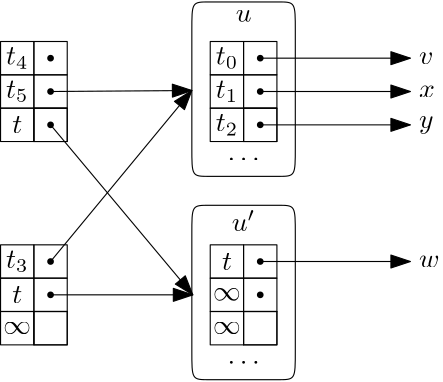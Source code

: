 <?xml version="1.0"?>
<!DOCTYPE ipe SYSTEM "ipe.dtd">
<ipe version="70005" creator="Ipe 7.1.1">
<info created="D:20140206094645" modified="D:20140206094645"/>
<ipestyle name="ipe6">
<symbol name="mark/circle(sx)" transformations="translations">
<path fill="sym-stroke">
0.6 0 0 0.6 0 0 e
0.4 0 0 0.4 0 0 e
</path>
</symbol>
<symbol name="mark/disk(sx)" transformations="translations">
<path fill="sym-stroke">
0.6 0 0 0.6 0 0 e
</path>
</symbol>
<symbol name="mark/fdisk(sfx)" transformations="translations">
<group>
<path fill="sym-fill">
0.5 0 0 0.5 0 0 e
</path>
<path fill="sym-stroke" fillrule="eofill">
0.6 0 0 0.6 0 0 e
0.4 0 0 0.4 0 0 e
</path>
</group>
</symbol>
<symbol name="mark/box(sx)" transformations="translations">
<path fill="sym-stroke" fillrule="eofill">
-0.6 -0.6 m
0.6 -0.6 l
0.6 0.6 l
-0.6 0.6 l
h
-0.4 -0.4 m
0.4 -0.4 l
0.4 0.4 l
-0.4 0.4 l
h
</path>
</symbol>
<symbol name="mark/square(sx)" transformations="translations">
<path fill="sym-stroke">
-0.6 -0.6 m
0.6 -0.6 l
0.6 0.6 l
-0.6 0.6 l
h
</path>
</symbol>
<symbol name="mark/fsquare(sfx)" transformations="translations">
<group>
<path fill="sym-fill">
-0.5 -0.5 m
0.5 -0.5 l
0.5 0.5 l
-0.5 0.5 l
h
</path>
<path fill="sym-stroke" fillrule="eofill">
-0.6 -0.6 m
0.6 -0.6 l
0.6 0.6 l
-0.6 0.6 l
0 -0.4 m
0.4 -0.4 l
0.4 0.4 l
-0.4 0.4 l
h
</path>
</group>
</symbol>
<symbol name="mark/cross(sx)" transformations="translations">
<group>
<path fill="sym-stroke">
-0.43 -0.57 m
0.57 0.43 l
0.43 0.57 l
-0.57 -0.43 l
h
</path>
<path fill="sym-stroke">
-0.43 0.57 m
0.57 -0.43 l
0.43 -0.57 l
-0.57 0.43 l
h
</path>
</group>
</symbol>
<pen name="heavier" value="0.8"/>
<pen name="fat" value="1.2"/>
<pen name="ultrafat" value="2"/>
<symbolsize name="large" value="5"/>
<symbolsize name="small" value="2"/>
<symbolsize name="tiny" value="1.1"/>
<arrowsize name="large" value="10"/>
<arrowsize name="small" value="5"/>
<arrowsize name="tiny" value="3"/>
<color name="red" value="1 0 0"/>
<color name="green" value="0 1 0"/>
<color name="blue" value="0 0 1"/>
<color name="yellow" value="1 1 0"/>
<color name="gray1" value="0.125"/>
<color name="gray2" value="0.25"/>
<color name="gray3" value="0.375"/>
<color name="gray4" value="0.5"/>
<color name="gray5" value="0.625"/>
<color name="gray6" value="0.75"/>
<color name="gray7" value="0.875"/>
<dashstyle name="dashed" value="[4] 0"/>
<dashstyle name="dotted" value="[1 3] 0"/>
<dashstyle name="dash dotted" value="[4 2 1 2] 0"/>
<dashstyle name="dash dot dotted" value="[4 2 1 2 1 2] 0"/>
<textsize name="large" value="\large"/>
<textsize name="Large" value="\Large"/>
<textsize name="LARGE" value="\LARGE"/>
<textsize name="huge" value="\huge"/>
<textsize name="Huge" value="\Huge"/>
<textsize name="small" value="\small"/>
<textsize name="footnote" value="\footnotesize"/>
<textsize name="tiny" value="\tiny"/>
<textstyle name="center" begin="\begin{center}" end="\end{center}"/>
<textstyle name="itemize" begin="\begin{itemize}" end="\end{itemize}"/>
<textstyle name="item" begin="\begin{itemize}\item{}" end="\end{itemize}"/>
</ipestyle>
<page>
<layer name="alpha"/>
<view layers="alpha" active="alpha"/>
<text layer="alpha" matrix="1 0 0 1 188.654 142.29" transformations="translations" pos="-6.93654 -39.3796" stroke="black" type="label" width="7.401" height="4.289" depth="0" valign="bottom" size="10">$w$</text>
<path matrix="1 0 0 1 188.654 142.29" stroke="black" pen="0.4" arrow="normal/7">
-64.1204 -37.2346 m
-10.075 -37.2346 l
</path>
<path matrix="1 0 0 1 188.654 142.29" stroke="black" pen="0.4">
-88.7446 -16.9903
-88.7446 -16.9903
-88.7446 -79.7839
-88.7446 -79.7839
-51.4978 -79.7839
-51.4978 -79.7839
-51.4978 -16.9903
-51.4978 -16.9903 u
</path>
<text matrix="1 0 0 1 188.654 142.29" transformations="translations" pos="-74.3712 -26.2661" stroke="black" type="label" width="8.498" height="7.49" depth="0" valign="bottom" size="10">$u&apos;$</text>
<text matrix="1 0 0 1 188.654 142.29" transformations="translations" pos="-75.9362 -74.0592" stroke="black" type="label" width="11.623" height="1.052" depth="0" valign="bottom" size="10">$\ldots$</text>
<text matrix="1 0 0 1 188.654 142.29" transformations="translations" pos="-6.93654 33.8212" stroke="black" type="label" width="5.187" height="4.289" depth="0" valign="bottom" size="10">$v$</text>
<text matrix="1 0 0 1 188.654 142.29" transformations="translations" pos="-6.93654 8.8532" stroke="black" type="label" width="5.242" height="4.297" depth="1.93" valign="bottom" size="10">$y$</text>
<path matrix="1 0 0 1 188.654 142.29" stroke="black" pen="0.4">
-70.1212 17.9639 m
-58.1195 17.9639 l
-58.1195 5.96245 l
-70.1212 5.96245 l
h
</path>
<path matrix="1 0 0 1 188.654 142.29" stroke="black" pen="0.4" arrow="normal/7">
-64.1204 35.9662 m
-10.075 35.9662 l
</path>
<path matrix="1 0 0 1 188.654 142.29" stroke="black" pen="0.4" arrow="normal/7">
-64.1204 23.9647 m
-10.075 23.9647 l
</path>
<path matrix="1 0 0 1 188.654 142.29" stroke="black" pen="0.4">
-88.7446 56.2105
-88.7446 56.2105
-88.7446 -6.58311
-88.7446 -6.58311
-51.4978 -6.58311
-51.4978 -6.58311
-51.4978 56.2105
-51.4978 56.2105 u
</path>
<text matrix="1 0 0 1 188.654 142.29" transformations="translations" pos="-72.9762 49.0993" stroke="black" type="label" width="5.703" height="4.289" depth="0" valign="bottom" size="10">$u$</text>
<text matrix="1 0 0 1 188.654 142.29" transformations="translations" pos="-75.9362 -0.858339" stroke="black" type="label" width="11.623" height="1.052" depth="0" valign="bottom" size="10">$\ldots$</text>
<group matrix="1 0 0 1 188.654 142.29">
<path stroke="black" pen="0.4">
-70.1212 41.967 m
-58.1195 41.967 l
-58.1195 29.9655 l
-70.1212 29.9655 l
h
</path>
<use name="mark/disk(sx)" pos="-64.1204 35.9662" size="2" stroke="black"/>
</group>
<group matrix="1 0 0 1 188.654 142.29">
<path stroke="black" pen="0.4">
-70.1212 29.9655 m
-58.1195 29.9655 l
-58.1195 17.964 l
-70.1212 17.964 l
h
</path>
<use name="mark/disk(sx)" pos="-64.1204 23.9647" size="2" stroke="black"/>
</group>
<path matrix="1 0 0 1 188.654 142.29" stroke="black" pen="0.4">
-82.1229 41.967 m
-70.1212 41.967 l
-70.1212 29.9655 l
-82.1229 29.9655 l
h
</path>
<path matrix="1 0 0 1 188.654 142.29" stroke="black" pen="0.4">
-82.1229 29.9655 m
-70.1212 29.9655 l
-70.1212 17.964 l
-82.1229 17.964 l
h
</path>
<path matrix="1 0 0 1 188.654 142.29" stroke="black" pen="0.4">
-82.1229 17.964 m
-70.1212 17.964 l
-70.1212 5.9625 l
-82.1229 5.9625 l
h
</path>
<path matrix="1 0 0 1 188.654 142.29" stroke="black" pen="0.4">
-70.1212 17.964 m
-58.1195 17.964 l
-58.1195 5.9625 l
-70.1212 5.9625 l
h
</path>
<text matrix="1 0 0 1 188.654 142.29" transformations="translations" pos="-80.157 8.15325" stroke="black" type="label" width="8.067" height="6.132" depth="1.49" valign="bottom" size="10">$t_2$</text>
<text matrix="1 0 0 1 188.654 142.29" transformations="translations" pos="-80.157 20.1547" stroke="black" type="label" width="8.067" height="6.132" depth="1.49" valign="bottom" size="10">$t_1$</text>
<text matrix="1 0 0 1 188.654 142.29" transformations="translations" pos="-80.157 32.1562" stroke="black" type="label" width="8.067" height="6.132" depth="1.49" valign="bottom" size="10">$t_0$</text>
<use matrix="1 0 0 1 188.654 142.29" name="mark/disk(sx)" pos="-64.1204 11.9632" size="2" stroke="black"/>
<path matrix="1 0 0 1 188.654 142.29" stroke="black" pen="0.4" arrow="normal/7">
-64.1204 11.9632 m
-10.0749 11.9632 l
</path>
<text matrix="1 0 0 1 188.654 142.29" transformations="translations" pos="-6.93654 21.8197" stroke="black" type="label" width="5.694" height="4.289" depth="0" valign="bottom" size="10">$x$</text>
<group matrix="1 0 0 1 188.654 142.29">
<path stroke="black" pen="0.4">
-70.1212 -55.2369 m
-58.1195 -55.2369 l
-58.1195 -67.2384 l
-70.1212 -67.2384 l
h
</path>
<group>
<path stroke="black" pen="0.4">
-70.1212 -31.2338 m
-58.1195 -31.2338 l
-58.1195 -43.2353 l
-70.1212 -43.2353 l
h
</path>
<use name="mark/disk(sx)" pos="-64.1204 -37.2346" size="2" stroke="black"/>
</group>
<group>
<path stroke="black" pen="0.4">
-70.1212 -43.2353 m
-58.1195 -43.2353 l
-58.1195 -55.2368 l
-70.1212 -55.2368 l
h
</path>
<use name="mark/disk(sx)" pos="-64.1204 -49.2361" size="2" stroke="black"/>
</group>
<path stroke="black" pen="0.4">
-82.1229 -31.2338 m
-70.1212 -31.2338 l
-70.1212 -43.2353 l
-82.1229 -43.2353 l
h
</path>
<path stroke="black" pen="0.4">
-82.1229 -43.2353 m
-70.1212 -43.2353 l
-70.1212 -55.2368 l
-82.1229 -55.2368 l
h
</path>
<path stroke="black" pen="0.4">
-82.1229 -55.2368 m
-70.1212 -55.2368 l
-70.1212 -67.2383 l
-82.1229 -67.2383 l
h
</path>
<path stroke="black" pen="0.4">
-70.1212 -55.2368 m
-58.1195 -55.2368 l
-58.1195 -67.2383 l
-70.1212 -67.2383 l
h
</path>
<text transformations="translations" pos="-81.1071 -63.3826" stroke="black" type="label" width="9.963" height="4.289" depth="0" valign="bottom" size="10">$\infty$</text>
<text transformations="translations" pos="-81.1071 -51.3811" stroke="black" type="label" width="9.963" height="4.289" depth="0" valign="bottom" size="10">$\infty$</text>
<text transformations="translations" pos="-77.9221 -40.2996" stroke="black" type="label" width="3.598" height="6.128" depth="0" valign="bottom" size="10">$t$</text>
</group>
<path matrix="1 0 0 1 188.654 142.29" stroke="black" pen="0.4" arrow="normal/7">
-139.605 -37.2346 m
-88.7446 24.3267 l
</path>
<path matrix="1 0 0 1 188.654 142.29" stroke="black" pen="0.4" arrow="normal/7">
-139.605 -49.2361 m
-88.4047 -49.2361 l
</path>
<group matrix="1 0 0 1 188.654 142.29">
<path stroke="black" pen="0.4">
-145.606 17.9639 m
-133.604 17.9639 l
-133.604 5.9625 l
-145.606 5.9625 l
h
</path>
<group>
<path stroke="black" pen="0.4">
-145.606 41.967 m
-133.604 41.967 l
-133.604 29.9655 l
-145.606 29.9655 l
h
</path>
<use name="mark/disk(sx)" pos="-139.605 35.9662" size="2" stroke="black"/>
</group>
<group>
<path stroke="black" pen="0.4">
-145.606 29.9655 m
-133.604 29.9655 l
-133.604 17.964 l
-145.606 17.964 l
h
</path>
<use name="mark/disk(sx)" pos="-139.605 23.9647" size="2" stroke="black"/>
</group>
<path stroke="black" pen="0.4">
-157.607 41.967 m
-145.606 41.967 l
-145.606 29.9655 l
-157.607 29.9655 l
h
</path>
<path stroke="black" pen="0.4">
-157.607 29.9655 m
-145.606 29.9655 l
-145.606 17.964 l
-157.607 17.964 l
h
</path>
<path stroke="black" pen="0.4">
-157.607 17.964 m
-145.606 17.964 l
-145.606 5.96255 l
-157.607 5.96255 l
h
</path>
<path stroke="black" pen="0.4">
-145.606 17.964 m
-133.604 17.964 l
-133.604 5.96255 l
-145.606 5.96255 l
h
</path>
<text transformations="translations" pos="-153.407 8.8983" stroke="black" type="label" width="3.598" height="6.128" depth="0" valign="bottom" size="10">$t$</text>
<text transformations="translations" pos="-155.642 20.1548" stroke="black" type="label" width="8.067" height="6.132" depth="1.49" valign="bottom" size="10">$t_5$</text>
<text transformations="translations" pos="-155.642 32.1563" stroke="black" type="label" width="8.067" height="6.132" depth="1.49" valign="bottom" size="10">$t_4$</text>
<use name="mark/disk(sx)" pos="-139.605 11.9633" size="2" stroke="black"/>
</group>
<group matrix="1 0 0 1 188.654 142.29">
<path stroke="black" pen="0.4">
-145.606 -55.2369 m
-133.604 -55.2369 l
-133.604 -67.2384 l
-145.606 -67.2384 l
h
</path>
<group>
<path stroke="black" pen="0.4">
-145.606 -31.2338 m
-133.604 -31.2338 l
-133.604 -43.2353 l
-145.606 -43.2353 l
h
</path>
<use name="mark/disk(sx)" pos="-139.605 -37.2346" size="2" stroke="black"/>
</group>
<group>
<path stroke="black" pen="0.4">
-145.606 -43.2353 m
-133.604 -43.2353 l
-133.604 -55.2368 l
-145.606 -55.2368 l
h
</path>
<use name="mark/disk(sx)" pos="-139.605 -49.2361" size="2" stroke="black"/>
</group>
<path stroke="black" pen="0.4">
-157.607 -31.2338 m
-145.606 -31.2338 l
-145.606 -43.2353 l
-157.607 -43.2353 l
h
</path>
<path stroke="black" pen="0.4">
-157.607 -43.2353 m
-145.606 -43.2353 l
-145.606 -55.2368 l
-157.607 -55.2368 l
h
</path>
<path stroke="black" pen="0.4">
-157.607 -55.2368 m
-145.606 -55.2368 l
-145.606 -67.2383 l
-157.607 -67.2383 l
h
</path>
<path stroke="black" pen="0.4">
-145.606 -55.2368 m
-133.604 -55.2368 l
-133.604 -67.2383 l
-145.606 -67.2383 l
h
</path>
<text transformations="translations" pos="-156.592 -63.3826" stroke="black" type="label" width="9.963" height="4.289" depth="0" valign="bottom" size="10">$\infty$</text>
<text transformations="translations" pos="-153.407 -52.3011" stroke="black" type="label" width="3.598" height="6.128" depth="0" valign="bottom" size="10">$t$</text>
<text transformations="translations" pos="-155.642 -41.0446" stroke="black" type="label" width="8.067" height="6.132" depth="1.49" valign="bottom" size="10">$t_3$</text>
</group>
<path matrix="1 0 0 1 188.654 142.29" stroke="black" pen="0.4" arrow="normal/7">
-139.605 23.9647 m
-88.7446 24.3267 l
</path>
<path matrix="1 0 0 1 188.654 142.29" stroke="black" pen="0.4" arrow="normal/7">
-139.605 11.9633 m
-88.4047 -49.2361 l
</path>
</page>
</ipe>
